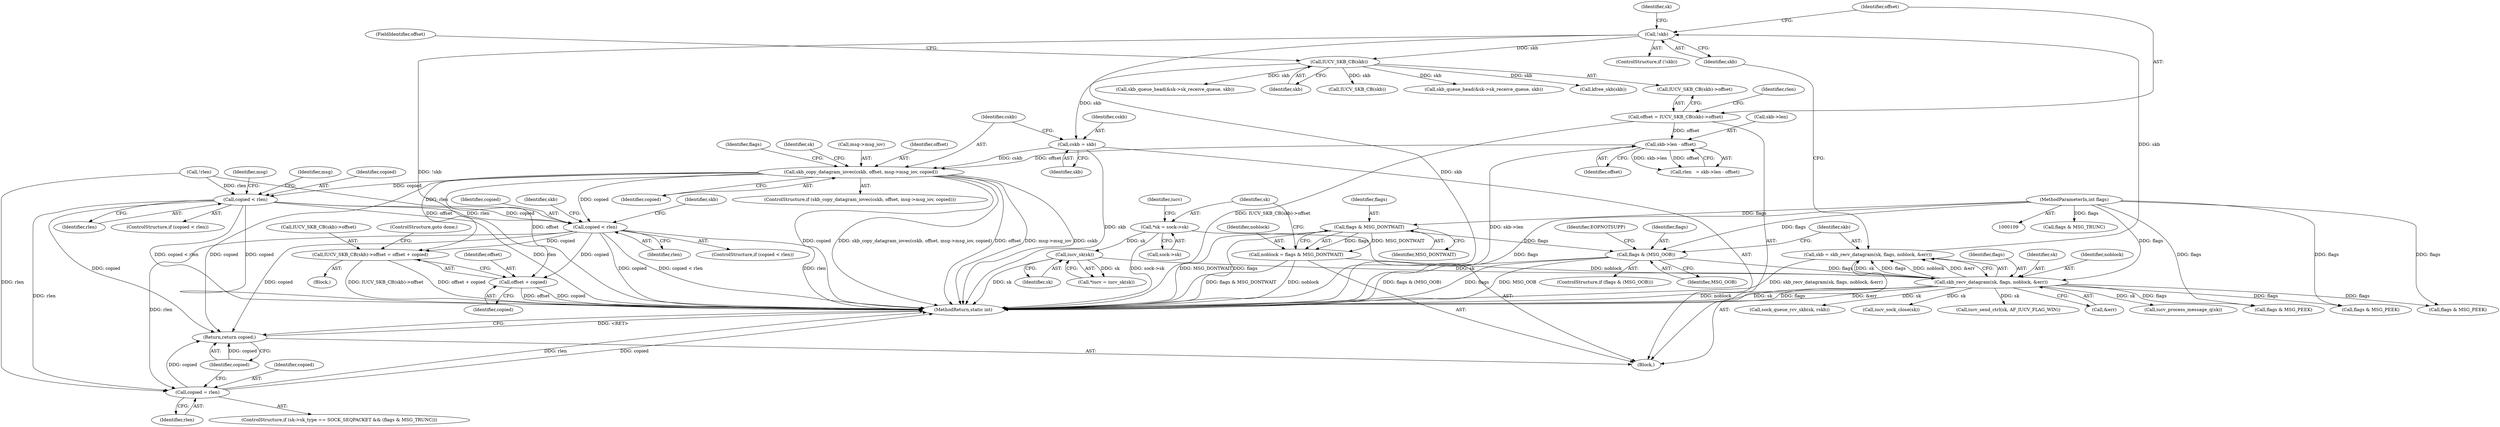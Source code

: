 digraph "0_linux_f3d3342602f8bcbf37d7c46641cb9bca7618eb1c_18@API" {
"1000229" [label="(Call,skb_copy_datagram_iovec(cskb, offset, msg->msg_iov, copied))"];
"1000225" [label="(Call,cskb = skb)"];
"1000203" [label="(Call,IUCV_SKB_CB(skb))"];
"1000187" [label="(Call,!skb)"];
"1000178" [label="(Call,skb = skb_recv_datagram(sk, flags, noblock, &err))"];
"1000180" [label="(Call,skb_recv_datagram(sk, flags, noblock, &err))"];
"1000131" [label="(Call,iucv_sk(sk))"];
"1000123" [label="(Call,*sk = sock->sk)"];
"1000172" [label="(Call,flags & (MSG_OOB))"];
"1000119" [label="(Call,flags & MSG_DONTWAIT)"];
"1000114" [label="(MethodParameterIn,int flags)"];
"1000117" [label="(Call,noblock = flags & MSG_DONTWAIT)"];
"1000208" [label="(Call,skb->len - offset)"];
"1000200" [label="(Call,offset = IUCV_SKB_CB(skb)->offset)"];
"1000259" [label="(Call,copied < rlen)"];
"1000302" [label="(Call,copied < rlen)"];
"1000306" [label="(Call,IUCV_SKB_CB(skb)->offset = offset + copied)"];
"1000311" [label="(Call,offset + copied)"];
"1000455" [label="(Call,copied = rlen)"];
"1000458" [label="(Return,return copied;)"];
"1000205" [label="(FieldIdentifier,offset)"];
"1000457" [label="(Identifier,rlen)"];
"1000227" [label="(Identifier,skb)"];
"1000315" [label="(Call,kfree_skb(skb))"];
"1000316" [label="(Identifier,skb)"];
"1000307" [label="(Call,IUCV_SKB_CB(skb)->offset)"];
"1000259" [label="(Call,copied < rlen)"];
"1000240" [label="(Identifier,flags)"];
"1000186" [label="(ControlStructure,if (!skb))"];
"1000177" [label="(Identifier,EOPNOTSUPP)"];
"1000131" [label="(Call,iucv_sk(sk))"];
"1000305" [label="(Block,)"];
"1000204" [label="(Identifier,skb)"];
"1000290" [label="(Call,flags & MSG_PEEK)"];
"1000207" [label="(Identifier,rlen)"];
"1000114" [label="(MethodParameterIn,int flags)"];
"1000407" [label="(Call,iucv_process_message_q(sk))"];
"1000124" [label="(Identifier,sk)"];
"1000172" [label="(Call,flags & (MSG_OOB))"];
"1000458" [label="(Return,return copied;)"];
"1000371" [label="(Call,sock_queue_rcv_skb(sk, rskb))"];
"1000254" [label="(Identifier,sk)"];
"1000193" [label="(Identifier,sk)"];
"1000182" [label="(Identifier,flags)"];
"1000203" [label="(Call,IUCV_SKB_CB(skb))"];
"1000342" [label="(Call,iucv_sock_close(sk))"];
"1000120" [label="(Identifier,flags)"];
"1000171" [label="(ControlStructure,if (flags & (MSG_OOB)))"];
"1000225" [label="(Call,cskb = skb)"];
"1000187" [label="(Call,!skb)"];
"1000200" [label="(Call,offset = IUCV_SKB_CB(skb)->offset)"];
"1000232" [label="(Call,msg->msg_iov)"];
"1000121" [label="(Identifier,MSG_DONTWAIT)"];
"1000456" [label="(Identifier,copied)"];
"1000130" [label="(Identifier,iucv)"];
"1000129" [label="(Call,*iucv = iucv_sk(sk))"];
"1000314" [label="(ControlStructure,goto done;)"];
"1000188" [label="(Identifier,skb)"];
"1000306" [label="(Call,IUCV_SKB_CB(skb)->offset = offset + copied)"];
"1000280" [label="(Call,skb_queue_head(&sk->sk_receive_queue, skb))"];
"1000119" [label="(Call,flags & MSG_DONTWAIT)"];
"1000301" [label="(ControlStructure,if (copied < rlen))"];
"1000226" [label="(Identifier,cskb)"];
"1000206" [label="(Call,rlen   = skb->len - offset)"];
"1000277" [label="(Call,flags & MSG_PEEK)"];
"1000209" [label="(Call,skb->len)"];
"1000235" [label="(Identifier,copied)"];
"1000180" [label="(Call,skb_recv_datagram(sk, flags, noblock, &err))"];
"1000181" [label="(Identifier,sk)"];
"1000125" [label="(Call,sock->sk)"];
"1000424" [label="(Call,iucv_send_ctrl(sk, AF_IUCV_FLAG_WIN))"];
"1000173" [label="(Identifier,flags)"];
"1000118" [label="(Identifier,noblock)"];
"1000455" [label="(Call,copied = rlen)"];
"1000115" [label="(Block,)"];
"1000231" [label="(Identifier,offset)"];
"1000445" [label="(ControlStructure,if (sk->sk_type == SOCK_SEQPACKET && (flags & MSG_TRUNC)))"];
"1000230" [label="(Identifier,cskb)"];
"1000214" [label="(Call,!rlen)"];
"1000312" [label="(Identifier,offset)"];
"1000459" [label="(Identifier,copied)"];
"1000201" [label="(Identifier,offset)"];
"1000260" [label="(Identifier,copied)"];
"1000269" [label="(Identifier,msg)"];
"1000228" [label="(ControlStructure,if (skb_copy_datagram_iovec(cskb, offset, msg->msg_iov, copied)))"];
"1000309" [label="(Identifier,skb)"];
"1000261" [label="(Identifier,rlen)"];
"1000208" [label="(Call,skb->len - offset)"];
"1000117" [label="(Call,noblock = flags & MSG_DONTWAIT)"];
"1000229" [label="(Call,skb_copy_datagram_iovec(cskb, offset, msg->msg_iov, copied))"];
"1000302" [label="(Call,copied < rlen)"];
"1000179" [label="(Identifier,skb)"];
"1000174" [label="(Identifier,MSG_OOB)"];
"1000311" [label="(Call,offset + copied)"];
"1000202" [label="(Call,IUCV_SKB_CB(skb)->offset)"];
"1000239" [label="(Call,flags & MSG_PEEK)"];
"1000178" [label="(Call,skb = skb_recv_datagram(sk, flags, noblock, &err))"];
"1000313" [label="(Identifier,copied)"];
"1000308" [label="(Call,IUCV_SKB_CB(skb))"];
"1000242" [label="(Call,skb_queue_head(&sk->sk_receive_queue, skb))"];
"1000264" [label="(Identifier,msg)"];
"1000258" [label="(ControlStructure,if (copied < rlen))"];
"1000132" [label="(Identifier,sk)"];
"1000212" [label="(Identifier,offset)"];
"1000460" [label="(MethodReturn,static int)"];
"1000303" [label="(Identifier,copied)"];
"1000304" [label="(Identifier,rlen)"];
"1000123" [label="(Call,*sk = sock->sk)"];
"1000184" [label="(Call,&err)"];
"1000183" [label="(Identifier,noblock)"];
"1000452" [label="(Call,flags & MSG_TRUNC)"];
"1000229" -> "1000228"  [label="AST: "];
"1000229" -> "1000235"  [label="CFG: "];
"1000230" -> "1000229"  [label="AST: "];
"1000231" -> "1000229"  [label="AST: "];
"1000232" -> "1000229"  [label="AST: "];
"1000235" -> "1000229"  [label="AST: "];
"1000240" -> "1000229"  [label="CFG: "];
"1000254" -> "1000229"  [label="CFG: "];
"1000229" -> "1000460"  [label="DDG: copied"];
"1000229" -> "1000460"  [label="DDG: skb_copy_datagram_iovec(cskb, offset, msg->msg_iov, copied)"];
"1000229" -> "1000460"  [label="DDG: offset"];
"1000229" -> "1000460"  [label="DDG: msg->msg_iov"];
"1000229" -> "1000460"  [label="DDG: cskb"];
"1000225" -> "1000229"  [label="DDG: cskb"];
"1000208" -> "1000229"  [label="DDG: offset"];
"1000229" -> "1000259"  [label="DDG: copied"];
"1000229" -> "1000302"  [label="DDG: copied"];
"1000229" -> "1000306"  [label="DDG: offset"];
"1000229" -> "1000311"  [label="DDG: offset"];
"1000229" -> "1000458"  [label="DDG: copied"];
"1000225" -> "1000115"  [label="AST: "];
"1000225" -> "1000227"  [label="CFG: "];
"1000226" -> "1000225"  [label="AST: "];
"1000227" -> "1000225"  [label="AST: "];
"1000230" -> "1000225"  [label="CFG: "];
"1000225" -> "1000460"  [label="DDG: skb"];
"1000203" -> "1000225"  [label="DDG: skb"];
"1000203" -> "1000202"  [label="AST: "];
"1000203" -> "1000204"  [label="CFG: "];
"1000204" -> "1000203"  [label="AST: "];
"1000205" -> "1000203"  [label="CFG: "];
"1000187" -> "1000203"  [label="DDG: skb"];
"1000203" -> "1000242"  [label="DDG: skb"];
"1000203" -> "1000280"  [label="DDG: skb"];
"1000203" -> "1000308"  [label="DDG: skb"];
"1000203" -> "1000315"  [label="DDG: skb"];
"1000187" -> "1000186"  [label="AST: "];
"1000187" -> "1000188"  [label="CFG: "];
"1000188" -> "1000187"  [label="AST: "];
"1000193" -> "1000187"  [label="CFG: "];
"1000201" -> "1000187"  [label="CFG: "];
"1000187" -> "1000460"  [label="DDG: skb"];
"1000187" -> "1000460"  [label="DDG: !skb"];
"1000178" -> "1000187"  [label="DDG: skb"];
"1000178" -> "1000115"  [label="AST: "];
"1000178" -> "1000180"  [label="CFG: "];
"1000179" -> "1000178"  [label="AST: "];
"1000180" -> "1000178"  [label="AST: "];
"1000188" -> "1000178"  [label="CFG: "];
"1000178" -> "1000460"  [label="DDG: skb_recv_datagram(sk, flags, noblock, &err)"];
"1000180" -> "1000178"  [label="DDG: sk"];
"1000180" -> "1000178"  [label="DDG: flags"];
"1000180" -> "1000178"  [label="DDG: noblock"];
"1000180" -> "1000178"  [label="DDG: &err"];
"1000180" -> "1000184"  [label="CFG: "];
"1000181" -> "1000180"  [label="AST: "];
"1000182" -> "1000180"  [label="AST: "];
"1000183" -> "1000180"  [label="AST: "];
"1000184" -> "1000180"  [label="AST: "];
"1000180" -> "1000460"  [label="DDG: flags"];
"1000180" -> "1000460"  [label="DDG: &err"];
"1000180" -> "1000460"  [label="DDG: sk"];
"1000180" -> "1000460"  [label="DDG: noblock"];
"1000131" -> "1000180"  [label="DDG: sk"];
"1000172" -> "1000180"  [label="DDG: flags"];
"1000114" -> "1000180"  [label="DDG: flags"];
"1000117" -> "1000180"  [label="DDG: noblock"];
"1000180" -> "1000239"  [label="DDG: flags"];
"1000180" -> "1000277"  [label="DDG: flags"];
"1000180" -> "1000290"  [label="DDG: flags"];
"1000180" -> "1000342"  [label="DDG: sk"];
"1000180" -> "1000371"  [label="DDG: sk"];
"1000180" -> "1000407"  [label="DDG: sk"];
"1000180" -> "1000424"  [label="DDG: sk"];
"1000131" -> "1000129"  [label="AST: "];
"1000131" -> "1000132"  [label="CFG: "];
"1000132" -> "1000131"  [label="AST: "];
"1000129" -> "1000131"  [label="CFG: "];
"1000131" -> "1000460"  [label="DDG: sk"];
"1000131" -> "1000129"  [label="DDG: sk"];
"1000123" -> "1000131"  [label="DDG: sk"];
"1000123" -> "1000115"  [label="AST: "];
"1000123" -> "1000125"  [label="CFG: "];
"1000124" -> "1000123"  [label="AST: "];
"1000125" -> "1000123"  [label="AST: "];
"1000130" -> "1000123"  [label="CFG: "];
"1000123" -> "1000460"  [label="DDG: sock->sk"];
"1000172" -> "1000171"  [label="AST: "];
"1000172" -> "1000174"  [label="CFG: "];
"1000173" -> "1000172"  [label="AST: "];
"1000174" -> "1000172"  [label="AST: "];
"1000177" -> "1000172"  [label="CFG: "];
"1000179" -> "1000172"  [label="CFG: "];
"1000172" -> "1000460"  [label="DDG: flags & (MSG_OOB)"];
"1000172" -> "1000460"  [label="DDG: flags"];
"1000172" -> "1000460"  [label="DDG: MSG_OOB"];
"1000119" -> "1000172"  [label="DDG: flags"];
"1000114" -> "1000172"  [label="DDG: flags"];
"1000119" -> "1000117"  [label="AST: "];
"1000119" -> "1000121"  [label="CFG: "];
"1000120" -> "1000119"  [label="AST: "];
"1000121" -> "1000119"  [label="AST: "];
"1000117" -> "1000119"  [label="CFG: "];
"1000119" -> "1000460"  [label="DDG: MSG_DONTWAIT"];
"1000119" -> "1000460"  [label="DDG: flags"];
"1000119" -> "1000117"  [label="DDG: flags"];
"1000119" -> "1000117"  [label="DDG: MSG_DONTWAIT"];
"1000114" -> "1000119"  [label="DDG: flags"];
"1000114" -> "1000109"  [label="AST: "];
"1000114" -> "1000460"  [label="DDG: flags"];
"1000114" -> "1000239"  [label="DDG: flags"];
"1000114" -> "1000277"  [label="DDG: flags"];
"1000114" -> "1000290"  [label="DDG: flags"];
"1000114" -> "1000452"  [label="DDG: flags"];
"1000117" -> "1000115"  [label="AST: "];
"1000118" -> "1000117"  [label="AST: "];
"1000124" -> "1000117"  [label="CFG: "];
"1000117" -> "1000460"  [label="DDG: noblock"];
"1000117" -> "1000460"  [label="DDG: flags & MSG_DONTWAIT"];
"1000208" -> "1000206"  [label="AST: "];
"1000208" -> "1000212"  [label="CFG: "];
"1000209" -> "1000208"  [label="AST: "];
"1000212" -> "1000208"  [label="AST: "];
"1000206" -> "1000208"  [label="CFG: "];
"1000208" -> "1000460"  [label="DDG: skb->len"];
"1000208" -> "1000206"  [label="DDG: skb->len"];
"1000208" -> "1000206"  [label="DDG: offset"];
"1000200" -> "1000208"  [label="DDG: offset"];
"1000200" -> "1000115"  [label="AST: "];
"1000200" -> "1000202"  [label="CFG: "];
"1000201" -> "1000200"  [label="AST: "];
"1000202" -> "1000200"  [label="AST: "];
"1000207" -> "1000200"  [label="CFG: "];
"1000200" -> "1000460"  [label="DDG: IUCV_SKB_CB(skb)->offset"];
"1000259" -> "1000258"  [label="AST: "];
"1000259" -> "1000261"  [label="CFG: "];
"1000260" -> "1000259"  [label="AST: "];
"1000261" -> "1000259"  [label="AST: "];
"1000264" -> "1000259"  [label="CFG: "];
"1000269" -> "1000259"  [label="CFG: "];
"1000259" -> "1000460"  [label="DDG: copied < rlen"];
"1000259" -> "1000460"  [label="DDG: copied"];
"1000259" -> "1000460"  [label="DDG: rlen"];
"1000214" -> "1000259"  [label="DDG: rlen"];
"1000259" -> "1000302"  [label="DDG: copied"];
"1000259" -> "1000302"  [label="DDG: rlen"];
"1000259" -> "1000455"  [label="DDG: rlen"];
"1000259" -> "1000458"  [label="DDG: copied"];
"1000302" -> "1000301"  [label="AST: "];
"1000302" -> "1000304"  [label="CFG: "];
"1000303" -> "1000302"  [label="AST: "];
"1000304" -> "1000302"  [label="AST: "];
"1000309" -> "1000302"  [label="CFG: "];
"1000316" -> "1000302"  [label="CFG: "];
"1000302" -> "1000460"  [label="DDG: rlen"];
"1000302" -> "1000460"  [label="DDG: copied"];
"1000302" -> "1000460"  [label="DDG: copied < rlen"];
"1000214" -> "1000302"  [label="DDG: rlen"];
"1000302" -> "1000306"  [label="DDG: copied"];
"1000302" -> "1000311"  [label="DDG: copied"];
"1000302" -> "1000455"  [label="DDG: rlen"];
"1000302" -> "1000458"  [label="DDG: copied"];
"1000306" -> "1000305"  [label="AST: "];
"1000306" -> "1000311"  [label="CFG: "];
"1000307" -> "1000306"  [label="AST: "];
"1000311" -> "1000306"  [label="AST: "];
"1000314" -> "1000306"  [label="CFG: "];
"1000306" -> "1000460"  [label="DDG: offset + copied"];
"1000306" -> "1000460"  [label="DDG: IUCV_SKB_CB(skb)->offset"];
"1000311" -> "1000313"  [label="CFG: "];
"1000312" -> "1000311"  [label="AST: "];
"1000313" -> "1000311"  [label="AST: "];
"1000311" -> "1000460"  [label="DDG: offset"];
"1000311" -> "1000460"  [label="DDG: copied"];
"1000455" -> "1000445"  [label="AST: "];
"1000455" -> "1000457"  [label="CFG: "];
"1000456" -> "1000455"  [label="AST: "];
"1000457" -> "1000455"  [label="AST: "];
"1000459" -> "1000455"  [label="CFG: "];
"1000455" -> "1000460"  [label="DDG: rlen"];
"1000455" -> "1000460"  [label="DDG: copied"];
"1000214" -> "1000455"  [label="DDG: rlen"];
"1000455" -> "1000458"  [label="DDG: copied"];
"1000458" -> "1000115"  [label="AST: "];
"1000458" -> "1000459"  [label="CFG: "];
"1000459" -> "1000458"  [label="AST: "];
"1000460" -> "1000458"  [label="CFG: "];
"1000458" -> "1000460"  [label="DDG: <RET>"];
"1000459" -> "1000458"  [label="DDG: copied"];
}
